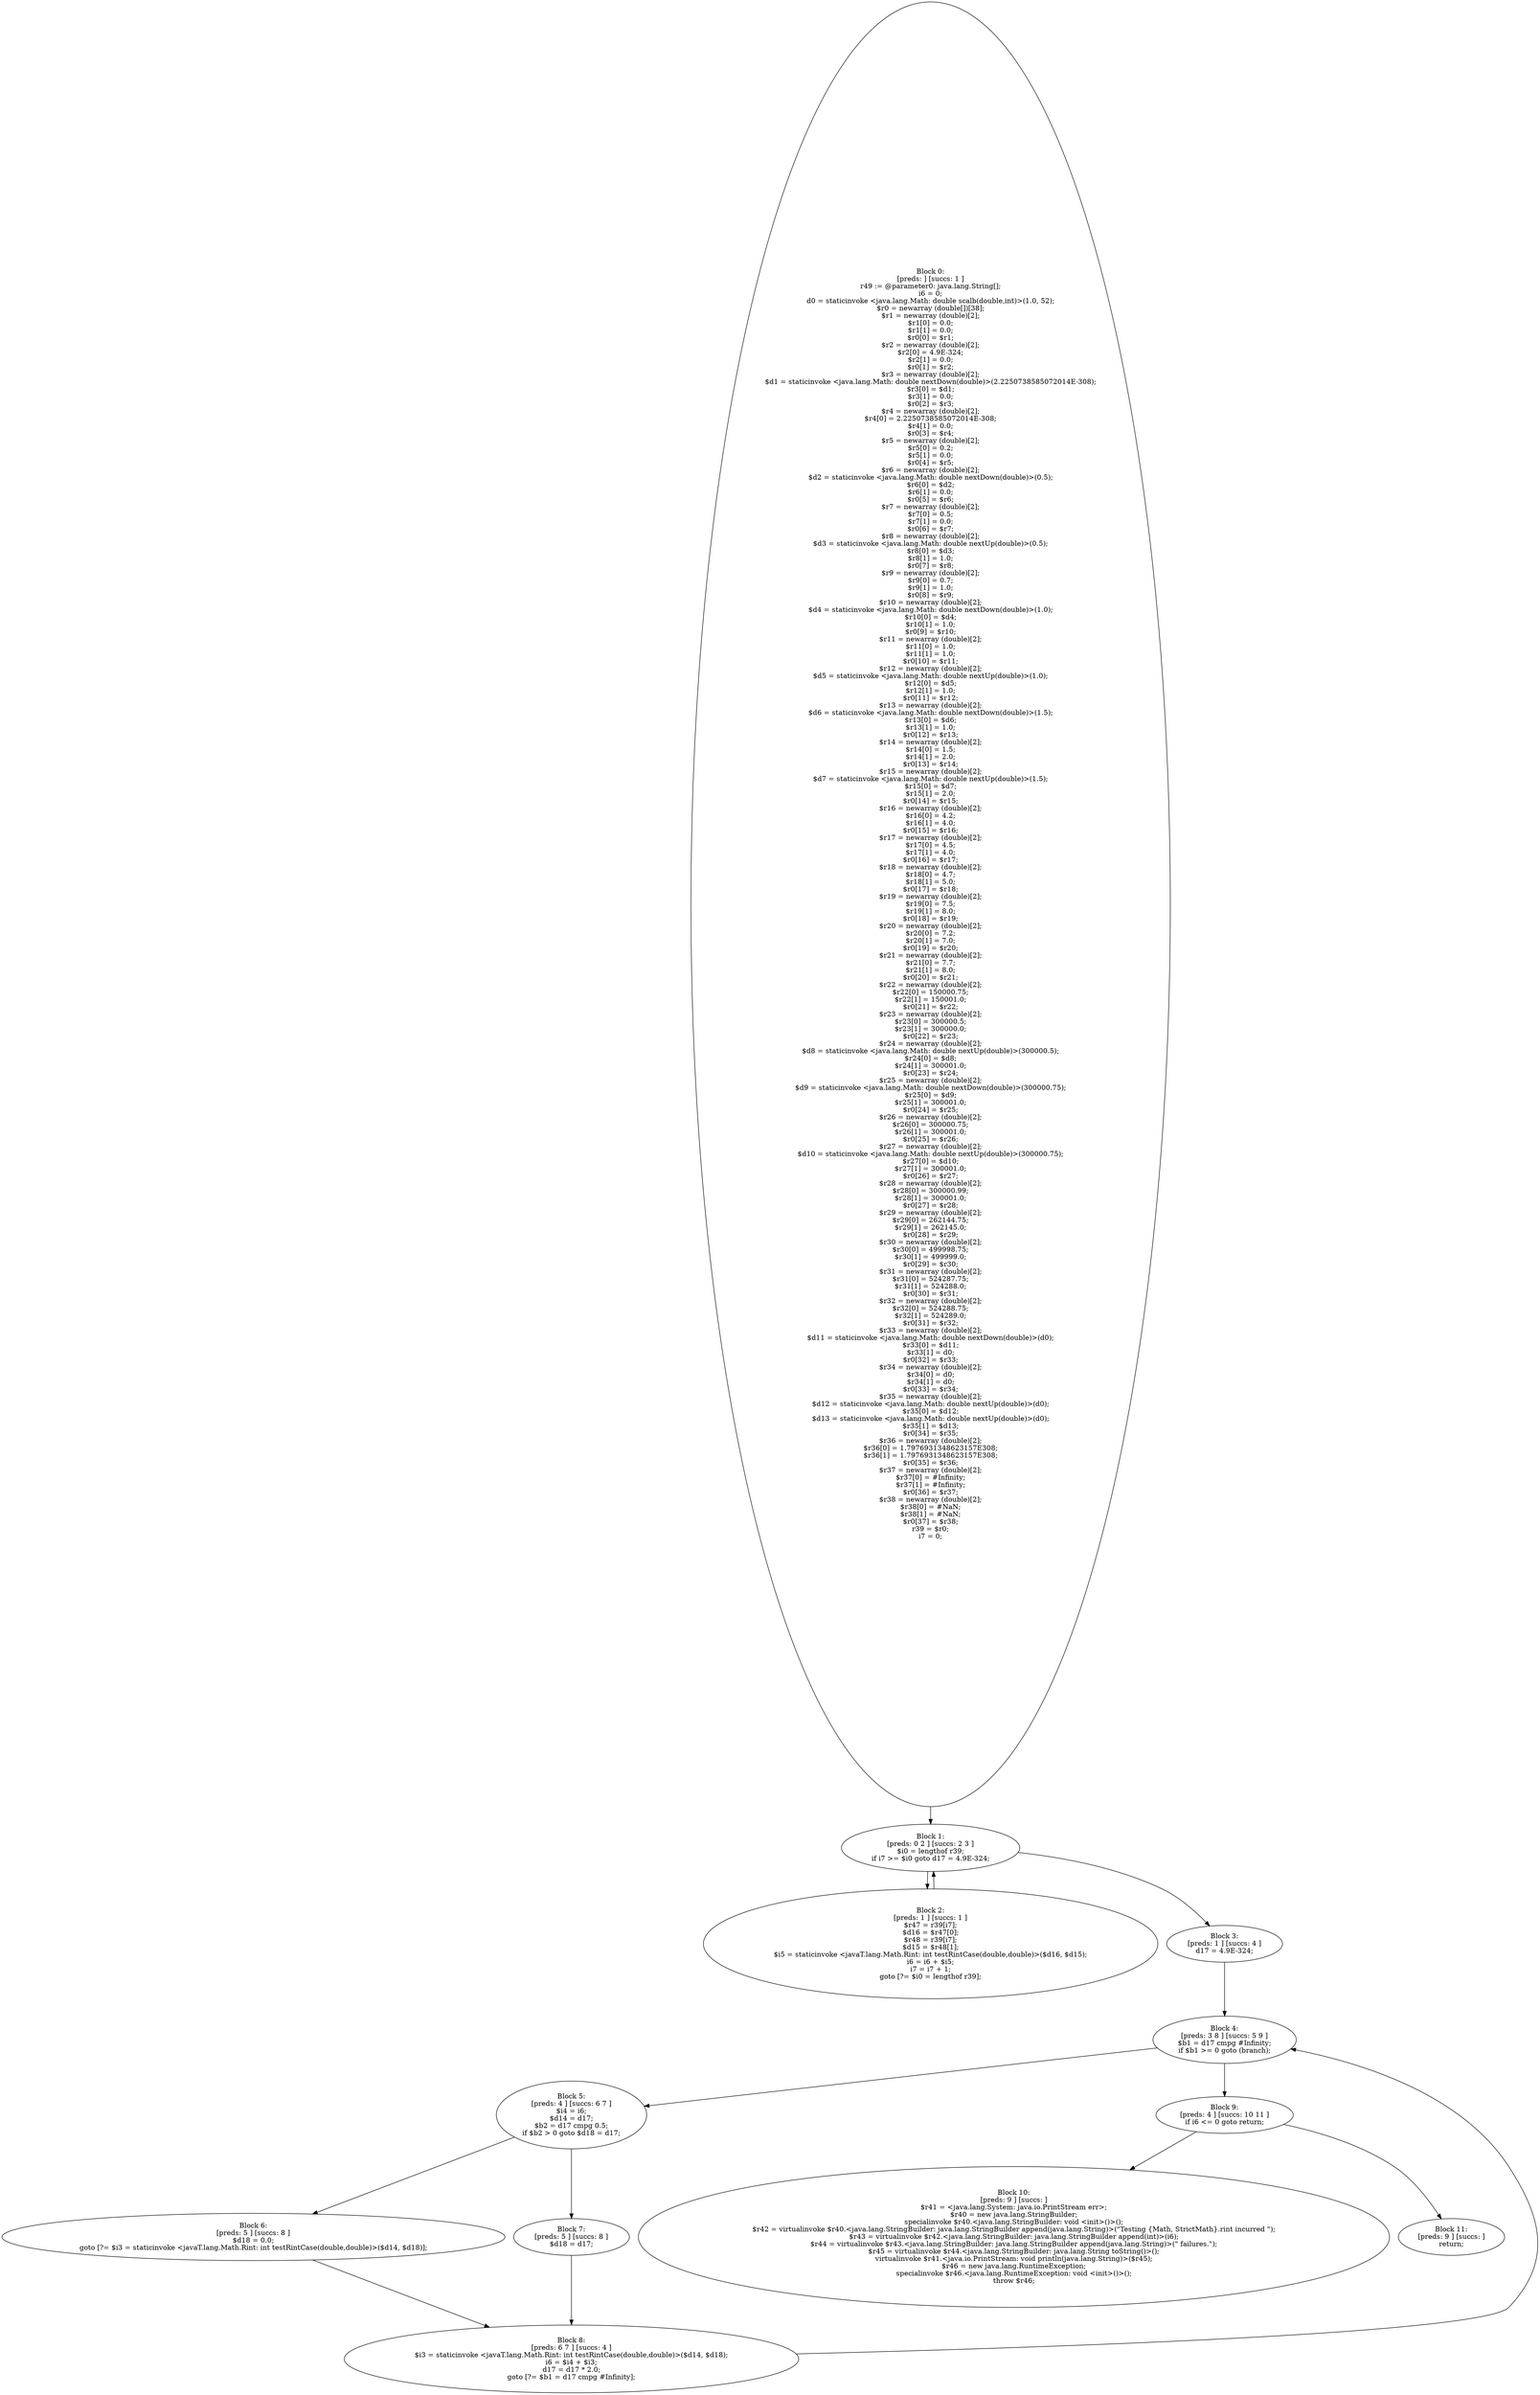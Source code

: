 digraph "unitGraph" {
    "Block 0:
[preds: ] [succs: 1 ]
r49 := @parameter0: java.lang.String[];
i6 = 0;
d0 = staticinvoke <java.lang.Math: double scalb(double,int)>(1.0, 52);
$r0 = newarray (double[])[38];
$r1 = newarray (double)[2];
$r1[0] = 0.0;
$r1[1] = 0.0;
$r0[0] = $r1;
$r2 = newarray (double)[2];
$r2[0] = 4.9E-324;
$r2[1] = 0.0;
$r0[1] = $r2;
$r3 = newarray (double)[2];
$d1 = staticinvoke <java.lang.Math: double nextDown(double)>(2.2250738585072014E-308);
$r3[0] = $d1;
$r3[1] = 0.0;
$r0[2] = $r3;
$r4 = newarray (double)[2];
$r4[0] = 2.2250738585072014E-308;
$r4[1] = 0.0;
$r0[3] = $r4;
$r5 = newarray (double)[2];
$r5[0] = 0.2;
$r5[1] = 0.0;
$r0[4] = $r5;
$r6 = newarray (double)[2];
$d2 = staticinvoke <java.lang.Math: double nextDown(double)>(0.5);
$r6[0] = $d2;
$r6[1] = 0.0;
$r0[5] = $r6;
$r7 = newarray (double)[2];
$r7[0] = 0.5;
$r7[1] = 0.0;
$r0[6] = $r7;
$r8 = newarray (double)[2];
$d3 = staticinvoke <java.lang.Math: double nextUp(double)>(0.5);
$r8[0] = $d3;
$r8[1] = 1.0;
$r0[7] = $r8;
$r9 = newarray (double)[2];
$r9[0] = 0.7;
$r9[1] = 1.0;
$r0[8] = $r9;
$r10 = newarray (double)[2];
$d4 = staticinvoke <java.lang.Math: double nextDown(double)>(1.0);
$r10[0] = $d4;
$r10[1] = 1.0;
$r0[9] = $r10;
$r11 = newarray (double)[2];
$r11[0] = 1.0;
$r11[1] = 1.0;
$r0[10] = $r11;
$r12 = newarray (double)[2];
$d5 = staticinvoke <java.lang.Math: double nextUp(double)>(1.0);
$r12[0] = $d5;
$r12[1] = 1.0;
$r0[11] = $r12;
$r13 = newarray (double)[2];
$d6 = staticinvoke <java.lang.Math: double nextDown(double)>(1.5);
$r13[0] = $d6;
$r13[1] = 1.0;
$r0[12] = $r13;
$r14 = newarray (double)[2];
$r14[0] = 1.5;
$r14[1] = 2.0;
$r0[13] = $r14;
$r15 = newarray (double)[2];
$d7 = staticinvoke <java.lang.Math: double nextUp(double)>(1.5);
$r15[0] = $d7;
$r15[1] = 2.0;
$r0[14] = $r15;
$r16 = newarray (double)[2];
$r16[0] = 4.2;
$r16[1] = 4.0;
$r0[15] = $r16;
$r17 = newarray (double)[2];
$r17[0] = 4.5;
$r17[1] = 4.0;
$r0[16] = $r17;
$r18 = newarray (double)[2];
$r18[0] = 4.7;
$r18[1] = 5.0;
$r0[17] = $r18;
$r19 = newarray (double)[2];
$r19[0] = 7.5;
$r19[1] = 8.0;
$r0[18] = $r19;
$r20 = newarray (double)[2];
$r20[0] = 7.2;
$r20[1] = 7.0;
$r0[19] = $r20;
$r21 = newarray (double)[2];
$r21[0] = 7.7;
$r21[1] = 8.0;
$r0[20] = $r21;
$r22 = newarray (double)[2];
$r22[0] = 150000.75;
$r22[1] = 150001.0;
$r0[21] = $r22;
$r23 = newarray (double)[2];
$r23[0] = 300000.5;
$r23[1] = 300000.0;
$r0[22] = $r23;
$r24 = newarray (double)[2];
$d8 = staticinvoke <java.lang.Math: double nextUp(double)>(300000.5);
$r24[0] = $d8;
$r24[1] = 300001.0;
$r0[23] = $r24;
$r25 = newarray (double)[2];
$d9 = staticinvoke <java.lang.Math: double nextDown(double)>(300000.75);
$r25[0] = $d9;
$r25[1] = 300001.0;
$r0[24] = $r25;
$r26 = newarray (double)[2];
$r26[0] = 300000.75;
$r26[1] = 300001.0;
$r0[25] = $r26;
$r27 = newarray (double)[2];
$d10 = staticinvoke <java.lang.Math: double nextUp(double)>(300000.75);
$r27[0] = $d10;
$r27[1] = 300001.0;
$r0[26] = $r27;
$r28 = newarray (double)[2];
$r28[0] = 300000.99;
$r28[1] = 300001.0;
$r0[27] = $r28;
$r29 = newarray (double)[2];
$r29[0] = 262144.75;
$r29[1] = 262145.0;
$r0[28] = $r29;
$r30 = newarray (double)[2];
$r30[0] = 499998.75;
$r30[1] = 499999.0;
$r0[29] = $r30;
$r31 = newarray (double)[2];
$r31[0] = 524287.75;
$r31[1] = 524288.0;
$r0[30] = $r31;
$r32 = newarray (double)[2];
$r32[0] = 524288.75;
$r32[1] = 524289.0;
$r0[31] = $r32;
$r33 = newarray (double)[2];
$d11 = staticinvoke <java.lang.Math: double nextDown(double)>(d0);
$r33[0] = $d11;
$r33[1] = d0;
$r0[32] = $r33;
$r34 = newarray (double)[2];
$r34[0] = d0;
$r34[1] = d0;
$r0[33] = $r34;
$r35 = newarray (double)[2];
$d12 = staticinvoke <java.lang.Math: double nextUp(double)>(d0);
$r35[0] = $d12;
$d13 = staticinvoke <java.lang.Math: double nextUp(double)>(d0);
$r35[1] = $d13;
$r0[34] = $r35;
$r36 = newarray (double)[2];
$r36[0] = 1.7976931348623157E308;
$r36[1] = 1.7976931348623157E308;
$r0[35] = $r36;
$r37 = newarray (double)[2];
$r37[0] = #Infinity;
$r37[1] = #Infinity;
$r0[36] = $r37;
$r38 = newarray (double)[2];
$r38[0] = #NaN;
$r38[1] = #NaN;
$r0[37] = $r38;
r39 = $r0;
i7 = 0;
"
    "Block 1:
[preds: 0 2 ] [succs: 2 3 ]
$i0 = lengthof r39;
if i7 >= $i0 goto d17 = 4.9E-324;
"
    "Block 2:
[preds: 1 ] [succs: 1 ]
$r47 = r39[i7];
$d16 = $r47[0];
$r48 = r39[i7];
$d15 = $r48[1];
$i5 = staticinvoke <javaT.lang.Math.Rint: int testRintCase(double,double)>($d16, $d15);
i6 = i6 + $i5;
i7 = i7 + 1;
goto [?= $i0 = lengthof r39];
"
    "Block 3:
[preds: 1 ] [succs: 4 ]
d17 = 4.9E-324;
"
    "Block 4:
[preds: 3 8 ] [succs: 5 9 ]
$b1 = d17 cmpg #Infinity;
if $b1 >= 0 goto (branch);
"
    "Block 5:
[preds: 4 ] [succs: 6 7 ]
$i4 = i6;
$d14 = d17;
$b2 = d17 cmpg 0.5;
if $b2 > 0 goto $d18 = d17;
"
    "Block 6:
[preds: 5 ] [succs: 8 ]
$d18 = 0.0;
goto [?= $i3 = staticinvoke <javaT.lang.Math.Rint: int testRintCase(double,double)>($d14, $d18)];
"
    "Block 7:
[preds: 5 ] [succs: 8 ]
$d18 = d17;
"
    "Block 8:
[preds: 6 7 ] [succs: 4 ]
$i3 = staticinvoke <javaT.lang.Math.Rint: int testRintCase(double,double)>($d14, $d18);
i6 = $i4 + $i3;
d17 = d17 * 2.0;
goto [?= $b1 = d17 cmpg #Infinity];
"
    "Block 9:
[preds: 4 ] [succs: 10 11 ]
if i6 <= 0 goto return;
"
    "Block 10:
[preds: 9 ] [succs: ]
$r41 = <java.lang.System: java.io.PrintStream err>;
$r40 = new java.lang.StringBuilder;
specialinvoke $r40.<java.lang.StringBuilder: void <init>()>();
$r42 = virtualinvoke $r40.<java.lang.StringBuilder: java.lang.StringBuilder append(java.lang.String)>(\"Testing {Math, StrictMath}.rint incurred \");
$r43 = virtualinvoke $r42.<java.lang.StringBuilder: java.lang.StringBuilder append(int)>(i6);
$r44 = virtualinvoke $r43.<java.lang.StringBuilder: java.lang.StringBuilder append(java.lang.String)>(\" failures.\");
$r45 = virtualinvoke $r44.<java.lang.StringBuilder: java.lang.String toString()>();
virtualinvoke $r41.<java.io.PrintStream: void println(java.lang.String)>($r45);
$r46 = new java.lang.RuntimeException;
specialinvoke $r46.<java.lang.RuntimeException: void <init>()>();
throw $r46;
"
    "Block 11:
[preds: 9 ] [succs: ]
return;
"
    "Block 0:
[preds: ] [succs: 1 ]
r49 := @parameter0: java.lang.String[];
i6 = 0;
d0 = staticinvoke <java.lang.Math: double scalb(double,int)>(1.0, 52);
$r0 = newarray (double[])[38];
$r1 = newarray (double)[2];
$r1[0] = 0.0;
$r1[1] = 0.0;
$r0[0] = $r1;
$r2 = newarray (double)[2];
$r2[0] = 4.9E-324;
$r2[1] = 0.0;
$r0[1] = $r2;
$r3 = newarray (double)[2];
$d1 = staticinvoke <java.lang.Math: double nextDown(double)>(2.2250738585072014E-308);
$r3[0] = $d1;
$r3[1] = 0.0;
$r0[2] = $r3;
$r4 = newarray (double)[2];
$r4[0] = 2.2250738585072014E-308;
$r4[1] = 0.0;
$r0[3] = $r4;
$r5 = newarray (double)[2];
$r5[0] = 0.2;
$r5[1] = 0.0;
$r0[4] = $r5;
$r6 = newarray (double)[2];
$d2 = staticinvoke <java.lang.Math: double nextDown(double)>(0.5);
$r6[0] = $d2;
$r6[1] = 0.0;
$r0[5] = $r6;
$r7 = newarray (double)[2];
$r7[0] = 0.5;
$r7[1] = 0.0;
$r0[6] = $r7;
$r8 = newarray (double)[2];
$d3 = staticinvoke <java.lang.Math: double nextUp(double)>(0.5);
$r8[0] = $d3;
$r8[1] = 1.0;
$r0[7] = $r8;
$r9 = newarray (double)[2];
$r9[0] = 0.7;
$r9[1] = 1.0;
$r0[8] = $r9;
$r10 = newarray (double)[2];
$d4 = staticinvoke <java.lang.Math: double nextDown(double)>(1.0);
$r10[0] = $d4;
$r10[1] = 1.0;
$r0[9] = $r10;
$r11 = newarray (double)[2];
$r11[0] = 1.0;
$r11[1] = 1.0;
$r0[10] = $r11;
$r12 = newarray (double)[2];
$d5 = staticinvoke <java.lang.Math: double nextUp(double)>(1.0);
$r12[0] = $d5;
$r12[1] = 1.0;
$r0[11] = $r12;
$r13 = newarray (double)[2];
$d6 = staticinvoke <java.lang.Math: double nextDown(double)>(1.5);
$r13[0] = $d6;
$r13[1] = 1.0;
$r0[12] = $r13;
$r14 = newarray (double)[2];
$r14[0] = 1.5;
$r14[1] = 2.0;
$r0[13] = $r14;
$r15 = newarray (double)[2];
$d7 = staticinvoke <java.lang.Math: double nextUp(double)>(1.5);
$r15[0] = $d7;
$r15[1] = 2.0;
$r0[14] = $r15;
$r16 = newarray (double)[2];
$r16[0] = 4.2;
$r16[1] = 4.0;
$r0[15] = $r16;
$r17 = newarray (double)[2];
$r17[0] = 4.5;
$r17[1] = 4.0;
$r0[16] = $r17;
$r18 = newarray (double)[2];
$r18[0] = 4.7;
$r18[1] = 5.0;
$r0[17] = $r18;
$r19 = newarray (double)[2];
$r19[0] = 7.5;
$r19[1] = 8.0;
$r0[18] = $r19;
$r20 = newarray (double)[2];
$r20[0] = 7.2;
$r20[1] = 7.0;
$r0[19] = $r20;
$r21 = newarray (double)[2];
$r21[0] = 7.7;
$r21[1] = 8.0;
$r0[20] = $r21;
$r22 = newarray (double)[2];
$r22[0] = 150000.75;
$r22[1] = 150001.0;
$r0[21] = $r22;
$r23 = newarray (double)[2];
$r23[0] = 300000.5;
$r23[1] = 300000.0;
$r0[22] = $r23;
$r24 = newarray (double)[2];
$d8 = staticinvoke <java.lang.Math: double nextUp(double)>(300000.5);
$r24[0] = $d8;
$r24[1] = 300001.0;
$r0[23] = $r24;
$r25 = newarray (double)[2];
$d9 = staticinvoke <java.lang.Math: double nextDown(double)>(300000.75);
$r25[0] = $d9;
$r25[1] = 300001.0;
$r0[24] = $r25;
$r26 = newarray (double)[2];
$r26[0] = 300000.75;
$r26[1] = 300001.0;
$r0[25] = $r26;
$r27 = newarray (double)[2];
$d10 = staticinvoke <java.lang.Math: double nextUp(double)>(300000.75);
$r27[0] = $d10;
$r27[1] = 300001.0;
$r0[26] = $r27;
$r28 = newarray (double)[2];
$r28[0] = 300000.99;
$r28[1] = 300001.0;
$r0[27] = $r28;
$r29 = newarray (double)[2];
$r29[0] = 262144.75;
$r29[1] = 262145.0;
$r0[28] = $r29;
$r30 = newarray (double)[2];
$r30[0] = 499998.75;
$r30[1] = 499999.0;
$r0[29] = $r30;
$r31 = newarray (double)[2];
$r31[0] = 524287.75;
$r31[1] = 524288.0;
$r0[30] = $r31;
$r32 = newarray (double)[2];
$r32[0] = 524288.75;
$r32[1] = 524289.0;
$r0[31] = $r32;
$r33 = newarray (double)[2];
$d11 = staticinvoke <java.lang.Math: double nextDown(double)>(d0);
$r33[0] = $d11;
$r33[1] = d0;
$r0[32] = $r33;
$r34 = newarray (double)[2];
$r34[0] = d0;
$r34[1] = d0;
$r0[33] = $r34;
$r35 = newarray (double)[2];
$d12 = staticinvoke <java.lang.Math: double nextUp(double)>(d0);
$r35[0] = $d12;
$d13 = staticinvoke <java.lang.Math: double nextUp(double)>(d0);
$r35[1] = $d13;
$r0[34] = $r35;
$r36 = newarray (double)[2];
$r36[0] = 1.7976931348623157E308;
$r36[1] = 1.7976931348623157E308;
$r0[35] = $r36;
$r37 = newarray (double)[2];
$r37[0] = #Infinity;
$r37[1] = #Infinity;
$r0[36] = $r37;
$r38 = newarray (double)[2];
$r38[0] = #NaN;
$r38[1] = #NaN;
$r0[37] = $r38;
r39 = $r0;
i7 = 0;
"->"Block 1:
[preds: 0 2 ] [succs: 2 3 ]
$i0 = lengthof r39;
if i7 >= $i0 goto d17 = 4.9E-324;
";
    "Block 1:
[preds: 0 2 ] [succs: 2 3 ]
$i0 = lengthof r39;
if i7 >= $i0 goto d17 = 4.9E-324;
"->"Block 2:
[preds: 1 ] [succs: 1 ]
$r47 = r39[i7];
$d16 = $r47[0];
$r48 = r39[i7];
$d15 = $r48[1];
$i5 = staticinvoke <javaT.lang.Math.Rint: int testRintCase(double,double)>($d16, $d15);
i6 = i6 + $i5;
i7 = i7 + 1;
goto [?= $i0 = lengthof r39];
";
    "Block 1:
[preds: 0 2 ] [succs: 2 3 ]
$i0 = lengthof r39;
if i7 >= $i0 goto d17 = 4.9E-324;
"->"Block 3:
[preds: 1 ] [succs: 4 ]
d17 = 4.9E-324;
";
    "Block 2:
[preds: 1 ] [succs: 1 ]
$r47 = r39[i7];
$d16 = $r47[0];
$r48 = r39[i7];
$d15 = $r48[1];
$i5 = staticinvoke <javaT.lang.Math.Rint: int testRintCase(double,double)>($d16, $d15);
i6 = i6 + $i5;
i7 = i7 + 1;
goto [?= $i0 = lengthof r39];
"->"Block 1:
[preds: 0 2 ] [succs: 2 3 ]
$i0 = lengthof r39;
if i7 >= $i0 goto d17 = 4.9E-324;
";
    "Block 3:
[preds: 1 ] [succs: 4 ]
d17 = 4.9E-324;
"->"Block 4:
[preds: 3 8 ] [succs: 5 9 ]
$b1 = d17 cmpg #Infinity;
if $b1 >= 0 goto (branch);
";
    "Block 4:
[preds: 3 8 ] [succs: 5 9 ]
$b1 = d17 cmpg #Infinity;
if $b1 >= 0 goto (branch);
"->"Block 5:
[preds: 4 ] [succs: 6 7 ]
$i4 = i6;
$d14 = d17;
$b2 = d17 cmpg 0.5;
if $b2 > 0 goto $d18 = d17;
";
    "Block 4:
[preds: 3 8 ] [succs: 5 9 ]
$b1 = d17 cmpg #Infinity;
if $b1 >= 0 goto (branch);
"->"Block 9:
[preds: 4 ] [succs: 10 11 ]
if i6 <= 0 goto return;
";
    "Block 5:
[preds: 4 ] [succs: 6 7 ]
$i4 = i6;
$d14 = d17;
$b2 = d17 cmpg 0.5;
if $b2 > 0 goto $d18 = d17;
"->"Block 6:
[preds: 5 ] [succs: 8 ]
$d18 = 0.0;
goto [?= $i3 = staticinvoke <javaT.lang.Math.Rint: int testRintCase(double,double)>($d14, $d18)];
";
    "Block 5:
[preds: 4 ] [succs: 6 7 ]
$i4 = i6;
$d14 = d17;
$b2 = d17 cmpg 0.5;
if $b2 > 0 goto $d18 = d17;
"->"Block 7:
[preds: 5 ] [succs: 8 ]
$d18 = d17;
";
    "Block 6:
[preds: 5 ] [succs: 8 ]
$d18 = 0.0;
goto [?= $i3 = staticinvoke <javaT.lang.Math.Rint: int testRintCase(double,double)>($d14, $d18)];
"->"Block 8:
[preds: 6 7 ] [succs: 4 ]
$i3 = staticinvoke <javaT.lang.Math.Rint: int testRintCase(double,double)>($d14, $d18);
i6 = $i4 + $i3;
d17 = d17 * 2.0;
goto [?= $b1 = d17 cmpg #Infinity];
";
    "Block 7:
[preds: 5 ] [succs: 8 ]
$d18 = d17;
"->"Block 8:
[preds: 6 7 ] [succs: 4 ]
$i3 = staticinvoke <javaT.lang.Math.Rint: int testRintCase(double,double)>($d14, $d18);
i6 = $i4 + $i3;
d17 = d17 * 2.0;
goto [?= $b1 = d17 cmpg #Infinity];
";
    "Block 8:
[preds: 6 7 ] [succs: 4 ]
$i3 = staticinvoke <javaT.lang.Math.Rint: int testRintCase(double,double)>($d14, $d18);
i6 = $i4 + $i3;
d17 = d17 * 2.0;
goto [?= $b1 = d17 cmpg #Infinity];
"->"Block 4:
[preds: 3 8 ] [succs: 5 9 ]
$b1 = d17 cmpg #Infinity;
if $b1 >= 0 goto (branch);
";
    "Block 9:
[preds: 4 ] [succs: 10 11 ]
if i6 <= 0 goto return;
"->"Block 10:
[preds: 9 ] [succs: ]
$r41 = <java.lang.System: java.io.PrintStream err>;
$r40 = new java.lang.StringBuilder;
specialinvoke $r40.<java.lang.StringBuilder: void <init>()>();
$r42 = virtualinvoke $r40.<java.lang.StringBuilder: java.lang.StringBuilder append(java.lang.String)>(\"Testing {Math, StrictMath}.rint incurred \");
$r43 = virtualinvoke $r42.<java.lang.StringBuilder: java.lang.StringBuilder append(int)>(i6);
$r44 = virtualinvoke $r43.<java.lang.StringBuilder: java.lang.StringBuilder append(java.lang.String)>(\" failures.\");
$r45 = virtualinvoke $r44.<java.lang.StringBuilder: java.lang.String toString()>();
virtualinvoke $r41.<java.io.PrintStream: void println(java.lang.String)>($r45);
$r46 = new java.lang.RuntimeException;
specialinvoke $r46.<java.lang.RuntimeException: void <init>()>();
throw $r46;
";
    "Block 9:
[preds: 4 ] [succs: 10 11 ]
if i6 <= 0 goto return;
"->"Block 11:
[preds: 9 ] [succs: ]
return;
";
}
